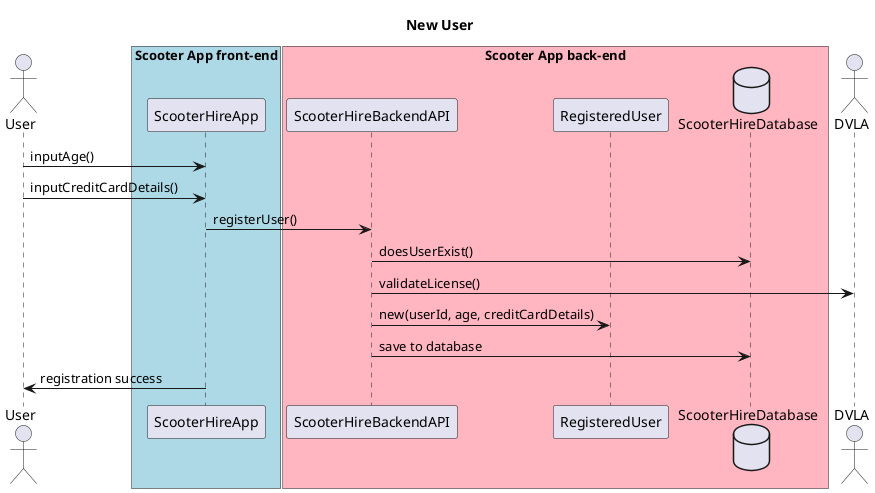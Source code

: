 @startuml
title New User
actor User

box "Scooter App front-end" #LightBlue
participant ScooterHireApp
end box

box "Scooter App back-end" #LightPink
participant ScooterHireBackendAPI
participant RegisteredUser
database ScooterHireDatabase
end box
actor DVLA

User -> ScooterHireApp: inputAge()
User -> ScooterHireApp: inputCreditCardDetails()
ScooterHireApp -> ScooterHireBackendAPI: registerUser()
ScooterHireBackendAPI -> ScooterHireDatabase: doesUserExist()
ScooterHireBackendAPI -> DVLA: validateLicense() 
ScooterHireBackendAPI -> RegisteredUser: new(userId, age, creditCardDetails)
ScooterHireBackendAPI -> ScooterHireDatabase: save to database
ScooterHireApp -> User: registration success
@enduml
